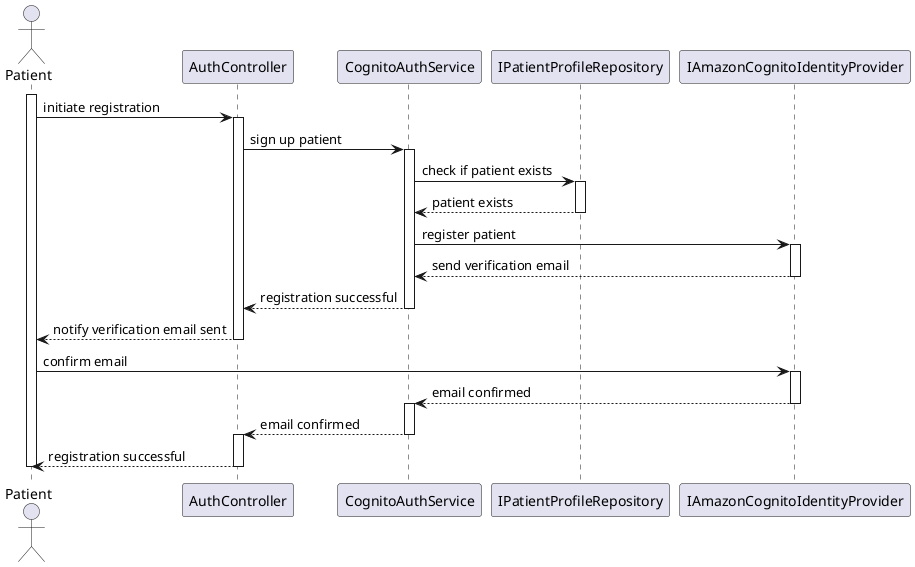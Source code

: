 @startuml Level 2 Sequence Diagram for US 5.1.3
actor Patient
participant AuthController as Controller
participant CognitoAuthService as AuthService
participant IPatientProfileRepository as Repository
participant IAmazonCognitoIdentityProvider as IAM

activate Patient
Patient -> Controller: initiate registration
activate Controller

Controller -> AuthService: sign up patient
activate AuthService

AuthService -> Repository: check if patient exists
activate Repository
Repository --> AuthService: patient exists
deactivate Repository

AuthService -> IAM: register patient
activate IAM
IAM --> AuthService: send verification email
deactivate IAM

AuthService --> Controller: registration successful
deactivate AuthService

Controller --> Patient: notify verification email sent
deactivate Controller

Patient -> IAM: confirm email
activate IAM
IAM --> AuthService: email confirmed
deactivate IAM

activate AuthService


AuthService --> Controller: email confirmed
deactivate AuthService

activate Controller

Controller --> Patient: registration successful
deactivate Controller
deactivate Patient

@enduml